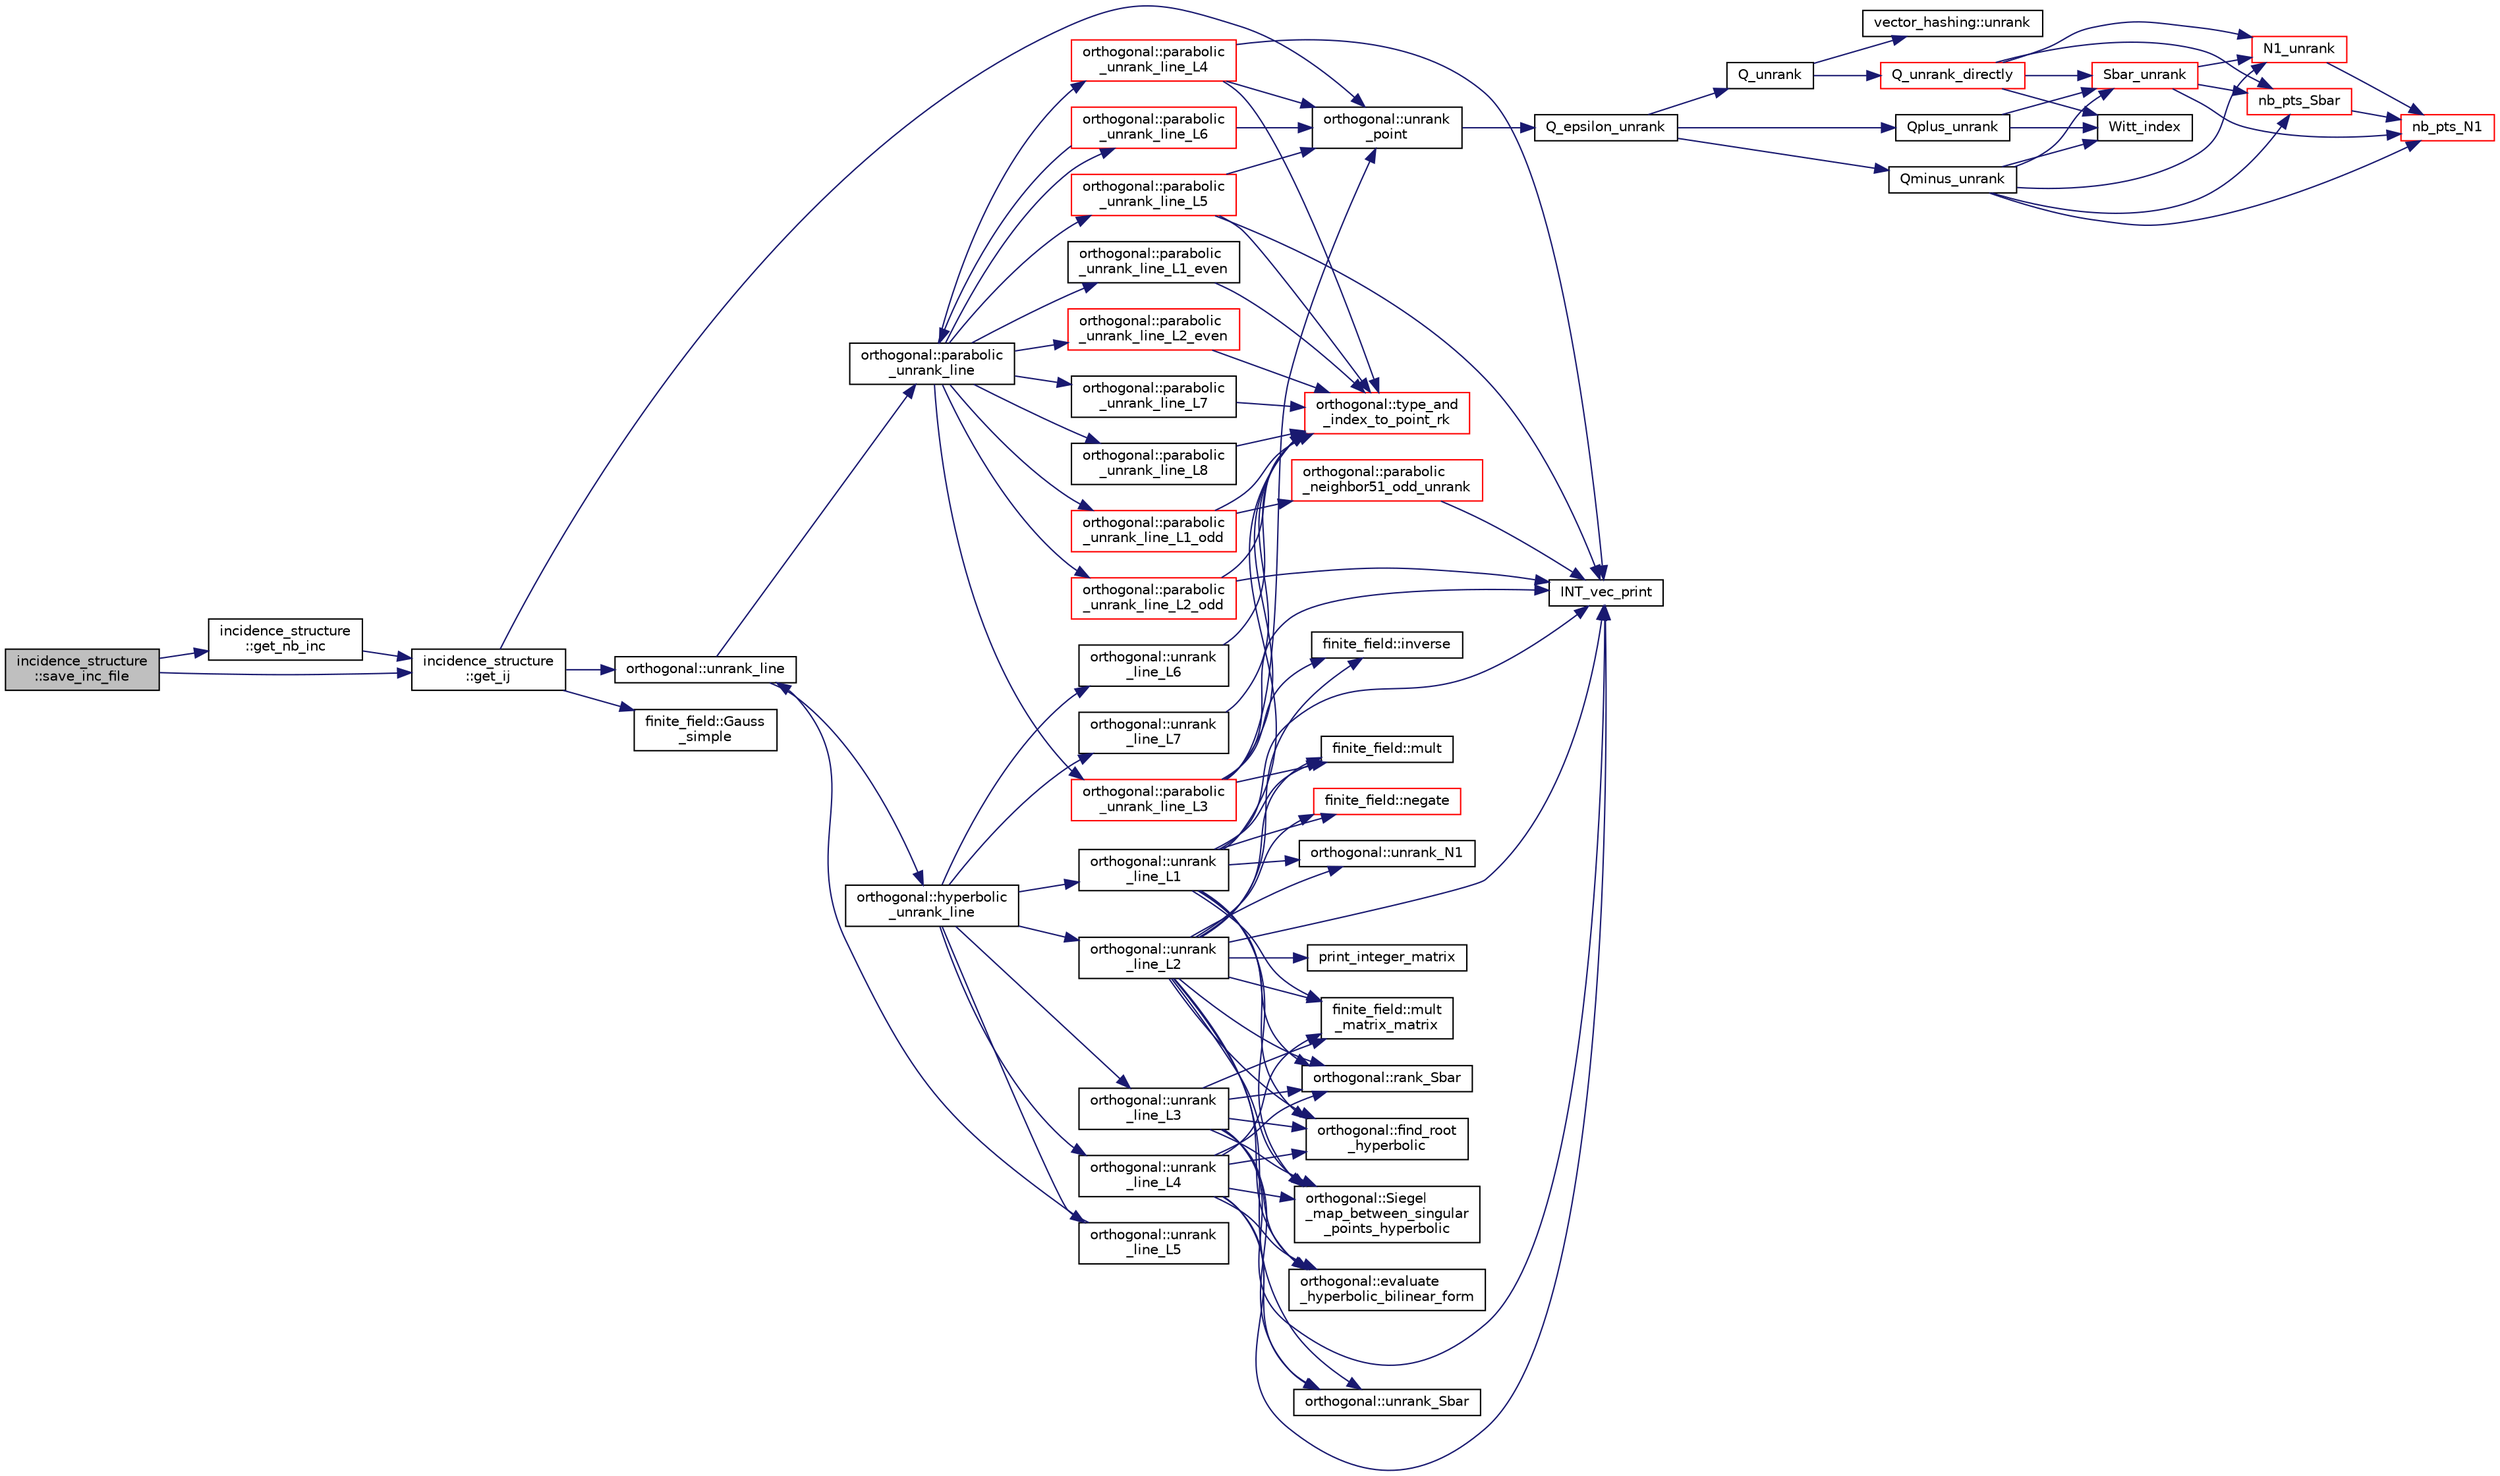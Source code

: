 digraph "incidence_structure::save_inc_file"
{
  edge [fontname="Helvetica",fontsize="10",labelfontname="Helvetica",labelfontsize="10"];
  node [fontname="Helvetica",fontsize="10",shape=record];
  rankdir="LR";
  Node7096 [label="incidence_structure\l::save_inc_file",height=0.2,width=0.4,color="black", fillcolor="grey75", style="filled", fontcolor="black"];
  Node7096 -> Node7097 [color="midnightblue",fontsize="10",style="solid",fontname="Helvetica"];
  Node7097 [label="incidence_structure\l::get_nb_inc",height=0.2,width=0.4,color="black", fillcolor="white", style="filled",URL="$da/d8a/classincidence__structure.html#acdc1d5ce64ece8aefa6bcc7656ed932c"];
  Node7097 -> Node7098 [color="midnightblue",fontsize="10",style="solid",fontname="Helvetica"];
  Node7098 [label="incidence_structure\l::get_ij",height=0.2,width=0.4,color="black", fillcolor="white", style="filled",URL="$da/d8a/classincidence__structure.html#a5ee9b327bdd0c2714cadff040a4c4678"];
  Node7098 -> Node7099 [color="midnightblue",fontsize="10",style="solid",fontname="Helvetica"];
  Node7099 [label="orthogonal::unrank\l_point",height=0.2,width=0.4,color="black", fillcolor="white", style="filled",URL="$d7/daa/classorthogonal.html#ab655117100f7c66c19817b84ac5ac0a0"];
  Node7099 -> Node7100 [color="midnightblue",fontsize="10",style="solid",fontname="Helvetica"];
  Node7100 [label="Q_epsilon_unrank",height=0.2,width=0.4,color="black", fillcolor="white", style="filled",URL="$d4/d67/geometry_8h.html#af162c4d30d4a6528299e37551c353e7b"];
  Node7100 -> Node7101 [color="midnightblue",fontsize="10",style="solid",fontname="Helvetica"];
  Node7101 [label="Q_unrank",height=0.2,width=0.4,color="black", fillcolor="white", style="filled",URL="$db/da0/lib_2foundations_2geometry_2orthogonal__points_8_c.html#a6d02923d5b54ef796934e753e6f5b65b"];
  Node7101 -> Node7102 [color="midnightblue",fontsize="10",style="solid",fontname="Helvetica"];
  Node7102 [label="vector_hashing::unrank",height=0.2,width=0.4,color="black", fillcolor="white", style="filled",URL="$d8/daa/classvector__hashing.html#abbebd3a96a6d27a34b9b49af99e2ed3d"];
  Node7101 -> Node7103 [color="midnightblue",fontsize="10",style="solid",fontname="Helvetica"];
  Node7103 [label="Q_unrank_directly",height=0.2,width=0.4,color="red", fillcolor="white", style="filled",URL="$db/da0/lib_2foundations_2geometry_2orthogonal__points_8_c.html#a105e7e72249e78fcf0785c69099d90ce"];
  Node7103 -> Node7104 [color="midnightblue",fontsize="10",style="solid",fontname="Helvetica"];
  Node7104 [label="Witt_index",height=0.2,width=0.4,color="black", fillcolor="white", style="filled",URL="$db/da0/lib_2foundations_2geometry_2orthogonal__points_8_c.html#ab3483ecb9859a6758f82b5327da50534"];
  Node7103 -> Node7105 [color="midnightblue",fontsize="10",style="solid",fontname="Helvetica"];
  Node7105 [label="nb_pts_Sbar",height=0.2,width=0.4,color="red", fillcolor="white", style="filled",URL="$db/da0/lib_2foundations_2geometry_2orthogonal__points_8_c.html#a986dda26505c9934c771578b084f67cc"];
  Node7105 -> Node7108 [color="midnightblue",fontsize="10",style="solid",fontname="Helvetica"];
  Node7108 [label="nb_pts_N1",height=0.2,width=0.4,color="red", fillcolor="white", style="filled",URL="$db/da0/lib_2foundations_2geometry_2orthogonal__points_8_c.html#ae0f2e1c76523db67b4ec9629ccc35bc6"];
  Node7103 -> Node7110 [color="midnightblue",fontsize="10",style="solid",fontname="Helvetica"];
  Node7110 [label="Sbar_unrank",height=0.2,width=0.4,color="red", fillcolor="white", style="filled",URL="$db/da0/lib_2foundations_2geometry_2orthogonal__points_8_c.html#a65d9b9ccfff12dd92f4f4e8360701c98"];
  Node7110 -> Node7105 [color="midnightblue",fontsize="10",style="solid",fontname="Helvetica"];
  Node7110 -> Node7108 [color="midnightblue",fontsize="10",style="solid",fontname="Helvetica"];
  Node7110 -> Node7113 [color="midnightblue",fontsize="10",style="solid",fontname="Helvetica"];
  Node7113 [label="N1_unrank",height=0.2,width=0.4,color="red", fillcolor="white", style="filled",URL="$db/da0/lib_2foundations_2geometry_2orthogonal__points_8_c.html#aa9427e27f7f207c1baff3a34cc5d78cf"];
  Node7113 -> Node7108 [color="midnightblue",fontsize="10",style="solid",fontname="Helvetica"];
  Node7103 -> Node7113 [color="midnightblue",fontsize="10",style="solid",fontname="Helvetica"];
  Node7100 -> Node7119 [color="midnightblue",fontsize="10",style="solid",fontname="Helvetica"];
  Node7119 [label="Qplus_unrank",height=0.2,width=0.4,color="black", fillcolor="white", style="filled",URL="$db/da0/lib_2foundations_2geometry_2orthogonal__points_8_c.html#ad50512edd586919700e033744b4a03c8"];
  Node7119 -> Node7104 [color="midnightblue",fontsize="10",style="solid",fontname="Helvetica"];
  Node7119 -> Node7110 [color="midnightblue",fontsize="10",style="solid",fontname="Helvetica"];
  Node7100 -> Node7120 [color="midnightblue",fontsize="10",style="solid",fontname="Helvetica"];
  Node7120 [label="Qminus_unrank",height=0.2,width=0.4,color="black", fillcolor="white", style="filled",URL="$db/da0/lib_2foundations_2geometry_2orthogonal__points_8_c.html#ac2dd18f435ab479095b836a483c12c7d"];
  Node7120 -> Node7104 [color="midnightblue",fontsize="10",style="solid",fontname="Helvetica"];
  Node7120 -> Node7105 [color="midnightblue",fontsize="10",style="solid",fontname="Helvetica"];
  Node7120 -> Node7110 [color="midnightblue",fontsize="10",style="solid",fontname="Helvetica"];
  Node7120 -> Node7108 [color="midnightblue",fontsize="10",style="solid",fontname="Helvetica"];
  Node7120 -> Node7113 [color="midnightblue",fontsize="10",style="solid",fontname="Helvetica"];
  Node7098 -> Node7121 [color="midnightblue",fontsize="10",style="solid",fontname="Helvetica"];
  Node7121 [label="orthogonal::unrank_line",height=0.2,width=0.4,color="black", fillcolor="white", style="filled",URL="$d7/daa/classorthogonal.html#a27fec576f6e11b80dd4503fa3cf7611e"];
  Node7121 -> Node7122 [color="midnightblue",fontsize="10",style="solid",fontname="Helvetica"];
  Node7122 [label="orthogonal::hyperbolic\l_unrank_line",height=0.2,width=0.4,color="black", fillcolor="white", style="filled",URL="$d7/daa/classorthogonal.html#a94952194cdcc478feb676e97e2e272f2"];
  Node7122 -> Node7123 [color="midnightblue",fontsize="10",style="solid",fontname="Helvetica"];
  Node7123 [label="orthogonal::unrank\l_line_L1",height=0.2,width=0.4,color="black", fillcolor="white", style="filled",URL="$d7/daa/classorthogonal.html#aca204928ad9c6c2d9e9afe2ea5af6d60"];
  Node7123 -> Node7124 [color="midnightblue",fontsize="10",style="solid",fontname="Helvetica"];
  Node7124 [label="orthogonal::type_and\l_index_to_point_rk",height=0.2,width=0.4,color="red", fillcolor="white", style="filled",URL="$d7/daa/classorthogonal.html#a319ef460cdfe3247d336c3fb482901eb"];
  Node7123 -> Node7153 [color="midnightblue",fontsize="10",style="solid",fontname="Helvetica"];
  Node7153 [label="orthogonal::unrank_N1",height=0.2,width=0.4,color="black", fillcolor="white", style="filled",URL="$d7/daa/classorthogonal.html#ac39ac9cea140f569c2b78ad01310b4b6"];
  Node7123 -> Node7135 [color="midnightblue",fontsize="10",style="solid",fontname="Helvetica"];
  Node7135 [label="INT_vec_print",height=0.2,width=0.4,color="black", fillcolor="white", style="filled",URL="$df/dbf/sajeeb_8_c.html#a79a5901af0b47dd0d694109543c027fe"];
  Node7123 -> Node7157 [color="midnightblue",fontsize="10",style="solid",fontname="Helvetica"];
  Node7157 [label="finite_field::mult",height=0.2,width=0.4,color="black", fillcolor="white", style="filled",URL="$df/d5a/classfinite__field.html#a24fb5917aa6d4d656fd855b7f44a13b0"];
  Node7123 -> Node7165 [color="midnightblue",fontsize="10",style="solid",fontname="Helvetica"];
  Node7165 [label="orthogonal::find_root\l_hyperbolic",height=0.2,width=0.4,color="black", fillcolor="white", style="filled",URL="$d7/daa/classorthogonal.html#a4cb66d7aec283cd032a99cb9b2b9992d"];
  Node7123 -> Node7166 [color="midnightblue",fontsize="10",style="solid",fontname="Helvetica"];
  Node7166 [label="orthogonal::Siegel\l_map_between_singular\l_points_hyperbolic",height=0.2,width=0.4,color="black", fillcolor="white", style="filled",URL="$d7/daa/classorthogonal.html#a5ee80bd3a8fb9799d248ade8fd7b20b3"];
  Node7123 -> Node7167 [color="midnightblue",fontsize="10",style="solid",fontname="Helvetica"];
  Node7167 [label="finite_field::mult\l_matrix_matrix",height=0.2,width=0.4,color="black", fillcolor="white", style="filled",URL="$df/d5a/classfinite__field.html#a5e28706b815838d0ec34de1fa74bc3c4"];
  Node7123 -> Node7163 [color="midnightblue",fontsize="10",style="solid",fontname="Helvetica"];
  Node7163 [label="finite_field::negate",height=0.2,width=0.4,color="red", fillcolor="white", style="filled",URL="$df/d5a/classfinite__field.html#aa9d798298f25d4a9262b5bc5f1733e31"];
  Node7123 -> Node7168 [color="midnightblue",fontsize="10",style="solid",fontname="Helvetica"];
  Node7168 [label="orthogonal::rank_Sbar",height=0.2,width=0.4,color="black", fillcolor="white", style="filled",URL="$d7/daa/classorthogonal.html#aea0a2cc174275eea357b9a68f277e970"];
  Node7122 -> Node7169 [color="midnightblue",fontsize="10",style="solid",fontname="Helvetica"];
  Node7169 [label="orthogonal::unrank\l_line_L2",height=0.2,width=0.4,color="black", fillcolor="white", style="filled",URL="$d7/daa/classorthogonal.html#abb7883ab6e8726606f8b82094d1181a5"];
  Node7169 -> Node7155 [color="midnightblue",fontsize="10",style="solid",fontname="Helvetica"];
  Node7155 [label="orthogonal::unrank_Sbar",height=0.2,width=0.4,color="black", fillcolor="white", style="filled",URL="$d7/daa/classorthogonal.html#af5dc4e991f79be6bfdce4325648e037a"];
  Node7169 -> Node7135 [color="midnightblue",fontsize="10",style="solid",fontname="Helvetica"];
  Node7169 -> Node7168 [color="midnightblue",fontsize="10",style="solid",fontname="Helvetica"];
  Node7169 -> Node7163 [color="midnightblue",fontsize="10",style="solid",fontname="Helvetica"];
  Node7169 -> Node7157 [color="midnightblue",fontsize="10",style="solid",fontname="Helvetica"];
  Node7169 -> Node7153 [color="midnightblue",fontsize="10",style="solid",fontname="Helvetica"];
  Node7169 -> Node7165 [color="midnightblue",fontsize="10",style="solid",fontname="Helvetica"];
  Node7169 -> Node7166 [color="midnightblue",fontsize="10",style="solid",fontname="Helvetica"];
  Node7169 -> Node7170 [color="midnightblue",fontsize="10",style="solid",fontname="Helvetica"];
  Node7170 [label="print_integer_matrix",height=0.2,width=0.4,color="black", fillcolor="white", style="filled",URL="$d5/db4/io__and__os_8h.html#ab4d187a9b89a64102b971201b789b653"];
  Node7169 -> Node7167 [color="midnightblue",fontsize="10",style="solid",fontname="Helvetica"];
  Node7169 -> Node7171 [color="midnightblue",fontsize="10",style="solid",fontname="Helvetica"];
  Node7171 [label="orthogonal::evaluate\l_hyperbolic_bilinear_form",height=0.2,width=0.4,color="black", fillcolor="white", style="filled",URL="$d7/daa/classorthogonal.html#a839dc01b1c59a23b054ccf70c00cc9c9"];
  Node7169 -> Node7151 [color="midnightblue",fontsize="10",style="solid",fontname="Helvetica"];
  Node7151 [label="finite_field::inverse",height=0.2,width=0.4,color="black", fillcolor="white", style="filled",URL="$df/d5a/classfinite__field.html#a69f2a12c01e70b7ce2d115c5221c9cdd"];
  Node7122 -> Node7172 [color="midnightblue",fontsize="10",style="solid",fontname="Helvetica"];
  Node7172 [label="orthogonal::unrank\l_line_L3",height=0.2,width=0.4,color="black", fillcolor="white", style="filled",URL="$d7/daa/classorthogonal.html#a3546eded4c93131b31df43de26a08991"];
  Node7172 -> Node7155 [color="midnightblue",fontsize="10",style="solid",fontname="Helvetica"];
  Node7172 -> Node7135 [color="midnightblue",fontsize="10",style="solid",fontname="Helvetica"];
  Node7172 -> Node7165 [color="midnightblue",fontsize="10",style="solid",fontname="Helvetica"];
  Node7172 -> Node7166 [color="midnightblue",fontsize="10",style="solid",fontname="Helvetica"];
  Node7172 -> Node7167 [color="midnightblue",fontsize="10",style="solid",fontname="Helvetica"];
  Node7172 -> Node7171 [color="midnightblue",fontsize="10",style="solid",fontname="Helvetica"];
  Node7172 -> Node7168 [color="midnightblue",fontsize="10",style="solid",fontname="Helvetica"];
  Node7122 -> Node7173 [color="midnightblue",fontsize="10",style="solid",fontname="Helvetica"];
  Node7173 [label="orthogonal::unrank\l_line_L4",height=0.2,width=0.4,color="black", fillcolor="white", style="filled",URL="$d7/daa/classorthogonal.html#ab207c36ebccd5b91981d678a56ffd9eb"];
  Node7173 -> Node7155 [color="midnightblue",fontsize="10",style="solid",fontname="Helvetica"];
  Node7173 -> Node7135 [color="midnightblue",fontsize="10",style="solid",fontname="Helvetica"];
  Node7173 -> Node7165 [color="midnightblue",fontsize="10",style="solid",fontname="Helvetica"];
  Node7173 -> Node7166 [color="midnightblue",fontsize="10",style="solid",fontname="Helvetica"];
  Node7173 -> Node7167 [color="midnightblue",fontsize="10",style="solid",fontname="Helvetica"];
  Node7173 -> Node7171 [color="midnightblue",fontsize="10",style="solid",fontname="Helvetica"];
  Node7173 -> Node7168 [color="midnightblue",fontsize="10",style="solid",fontname="Helvetica"];
  Node7122 -> Node7174 [color="midnightblue",fontsize="10",style="solid",fontname="Helvetica"];
  Node7174 [label="orthogonal::unrank\l_line_L5",height=0.2,width=0.4,color="black", fillcolor="white", style="filled",URL="$d7/daa/classorthogonal.html#a64148a40b356447a00d985789ad74c82"];
  Node7174 -> Node7121 [color="midnightblue",fontsize="10",style="solid",fontname="Helvetica"];
  Node7122 -> Node7175 [color="midnightblue",fontsize="10",style="solid",fontname="Helvetica"];
  Node7175 [label="orthogonal::unrank\l_line_L6",height=0.2,width=0.4,color="black", fillcolor="white", style="filled",URL="$d7/daa/classorthogonal.html#a91145776fc4185d7277ddf019064f7ea"];
  Node7175 -> Node7124 [color="midnightblue",fontsize="10",style="solid",fontname="Helvetica"];
  Node7122 -> Node7176 [color="midnightblue",fontsize="10",style="solid",fontname="Helvetica"];
  Node7176 [label="orthogonal::unrank\l_line_L7",height=0.2,width=0.4,color="black", fillcolor="white", style="filled",URL="$d7/daa/classorthogonal.html#a6dbd5481e532a8f7232acded49f5c05e"];
  Node7176 -> Node7124 [color="midnightblue",fontsize="10",style="solid",fontname="Helvetica"];
  Node7121 -> Node7177 [color="midnightblue",fontsize="10",style="solid",fontname="Helvetica"];
  Node7177 [label="orthogonal::parabolic\l_unrank_line",height=0.2,width=0.4,color="black", fillcolor="white", style="filled",URL="$d7/daa/classorthogonal.html#a449cc51a62e11b8699befe951b0f8a4c"];
  Node7177 -> Node7178 [color="midnightblue",fontsize="10",style="solid",fontname="Helvetica"];
  Node7178 [label="orthogonal::parabolic\l_unrank_line_L1_even",height=0.2,width=0.4,color="black", fillcolor="white", style="filled",URL="$d7/daa/classorthogonal.html#a83a57c7023d5a61881d39f00f7717d8b"];
  Node7178 -> Node7124 [color="midnightblue",fontsize="10",style="solid",fontname="Helvetica"];
  Node7177 -> Node7179 [color="midnightblue",fontsize="10",style="solid",fontname="Helvetica"];
  Node7179 [label="orthogonal::parabolic\l_unrank_line_L1_odd",height=0.2,width=0.4,color="red", fillcolor="white", style="filled",URL="$d7/daa/classorthogonal.html#af59966fe1bb32196deaafbe6849fdeb1"];
  Node7179 -> Node7124 [color="midnightblue",fontsize="10",style="solid",fontname="Helvetica"];
  Node7179 -> Node7180 [color="midnightblue",fontsize="10",style="solid",fontname="Helvetica"];
  Node7180 [label="orthogonal::parabolic\l_neighbor51_odd_unrank",height=0.2,width=0.4,color="red", fillcolor="white", style="filled",URL="$d7/daa/classorthogonal.html#a302082ae3d38f0a1bf150f1ac5e46942"];
  Node7180 -> Node7135 [color="midnightblue",fontsize="10",style="solid",fontname="Helvetica"];
  Node7177 -> Node7206 [color="midnightblue",fontsize="10",style="solid",fontname="Helvetica"];
  Node7206 [label="orthogonal::parabolic\l_unrank_line_L2_even",height=0.2,width=0.4,color="red", fillcolor="white", style="filled",URL="$d7/daa/classorthogonal.html#a57a7ad0d16ea67c0636c9f179eeed5d1"];
  Node7206 -> Node7124 [color="midnightblue",fontsize="10",style="solid",fontname="Helvetica"];
  Node7177 -> Node7208 [color="midnightblue",fontsize="10",style="solid",fontname="Helvetica"];
  Node7208 [label="orthogonal::parabolic\l_unrank_line_L2_odd",height=0.2,width=0.4,color="red", fillcolor="white", style="filled",URL="$d7/daa/classorthogonal.html#a9ab8a29daee27c60803e2bf5026a9a9e"];
  Node7208 -> Node7124 [color="midnightblue",fontsize="10",style="solid",fontname="Helvetica"];
  Node7208 -> Node7135 [color="midnightblue",fontsize="10",style="solid",fontname="Helvetica"];
  Node7177 -> Node7210 [color="midnightblue",fontsize="10",style="solid",fontname="Helvetica"];
  Node7210 [label="orthogonal::parabolic\l_unrank_line_L3",height=0.2,width=0.4,color="red", fillcolor="white", style="filled",URL="$d7/daa/classorthogonal.html#ae1edfba289a03ed4d383514c2b0dc4b7"];
  Node7210 -> Node7124 [color="midnightblue",fontsize="10",style="solid",fontname="Helvetica"];
  Node7210 -> Node7099 [color="midnightblue",fontsize="10",style="solid",fontname="Helvetica"];
  Node7210 -> Node7135 [color="midnightblue",fontsize="10",style="solid",fontname="Helvetica"];
  Node7210 -> Node7157 [color="midnightblue",fontsize="10",style="solid",fontname="Helvetica"];
  Node7210 -> Node7151 [color="midnightblue",fontsize="10",style="solid",fontname="Helvetica"];
  Node7177 -> Node7215 [color="midnightblue",fontsize="10",style="solid",fontname="Helvetica"];
  Node7215 [label="orthogonal::parabolic\l_unrank_line_L4",height=0.2,width=0.4,color="red", fillcolor="white", style="filled",URL="$d7/daa/classorthogonal.html#a6a30b6c7f59498ad8c7f2bec7c78d2ff"];
  Node7215 -> Node7124 [color="midnightblue",fontsize="10",style="solid",fontname="Helvetica"];
  Node7215 -> Node7099 [color="midnightblue",fontsize="10",style="solid",fontname="Helvetica"];
  Node7215 -> Node7135 [color="midnightblue",fontsize="10",style="solid",fontname="Helvetica"];
  Node7177 -> Node7217 [color="midnightblue",fontsize="10",style="solid",fontname="Helvetica"];
  Node7217 [label="orthogonal::parabolic\l_unrank_line_L5",height=0.2,width=0.4,color="red", fillcolor="white", style="filled",URL="$d7/daa/classorthogonal.html#a77831b97ebbbc5d8103c5e7e0edfeb9b"];
  Node7217 -> Node7124 [color="midnightblue",fontsize="10",style="solid",fontname="Helvetica"];
  Node7217 -> Node7099 [color="midnightblue",fontsize="10",style="solid",fontname="Helvetica"];
  Node7217 -> Node7135 [color="midnightblue",fontsize="10",style="solid",fontname="Helvetica"];
  Node7177 -> Node7219 [color="midnightblue",fontsize="10",style="solid",fontname="Helvetica"];
  Node7219 [label="orthogonal::parabolic\l_unrank_line_L6",height=0.2,width=0.4,color="red", fillcolor="white", style="filled",URL="$d7/daa/classorthogonal.html#a3fecd8b43b3e09d6b35e550850b11d56"];
  Node7219 -> Node7177 [color="midnightblue",fontsize="10",style="solid",fontname="Helvetica"];
  Node7219 -> Node7099 [color="midnightblue",fontsize="10",style="solid",fontname="Helvetica"];
  Node7177 -> Node7220 [color="midnightblue",fontsize="10",style="solid",fontname="Helvetica"];
  Node7220 [label="orthogonal::parabolic\l_unrank_line_L7",height=0.2,width=0.4,color="black", fillcolor="white", style="filled",URL="$d7/daa/classorthogonal.html#af37feffb93b694bd8b9f5ff5f8bdd4eb"];
  Node7220 -> Node7124 [color="midnightblue",fontsize="10",style="solid",fontname="Helvetica"];
  Node7177 -> Node7221 [color="midnightblue",fontsize="10",style="solid",fontname="Helvetica"];
  Node7221 [label="orthogonal::parabolic\l_unrank_line_L8",height=0.2,width=0.4,color="black", fillcolor="white", style="filled",URL="$d7/daa/classorthogonal.html#a97e23bbc8eb995d6ee0dba00f2b0d34f"];
  Node7221 -> Node7124 [color="midnightblue",fontsize="10",style="solid",fontname="Helvetica"];
  Node7098 -> Node7222 [color="midnightblue",fontsize="10",style="solid",fontname="Helvetica"];
  Node7222 [label="finite_field::Gauss\l_simple",height=0.2,width=0.4,color="black", fillcolor="white", style="filled",URL="$df/d5a/classfinite__field.html#aba4950590e24a1ce323f292cf47b3307"];
  Node7096 -> Node7098 [color="midnightblue",fontsize="10",style="solid",fontname="Helvetica"];
}
